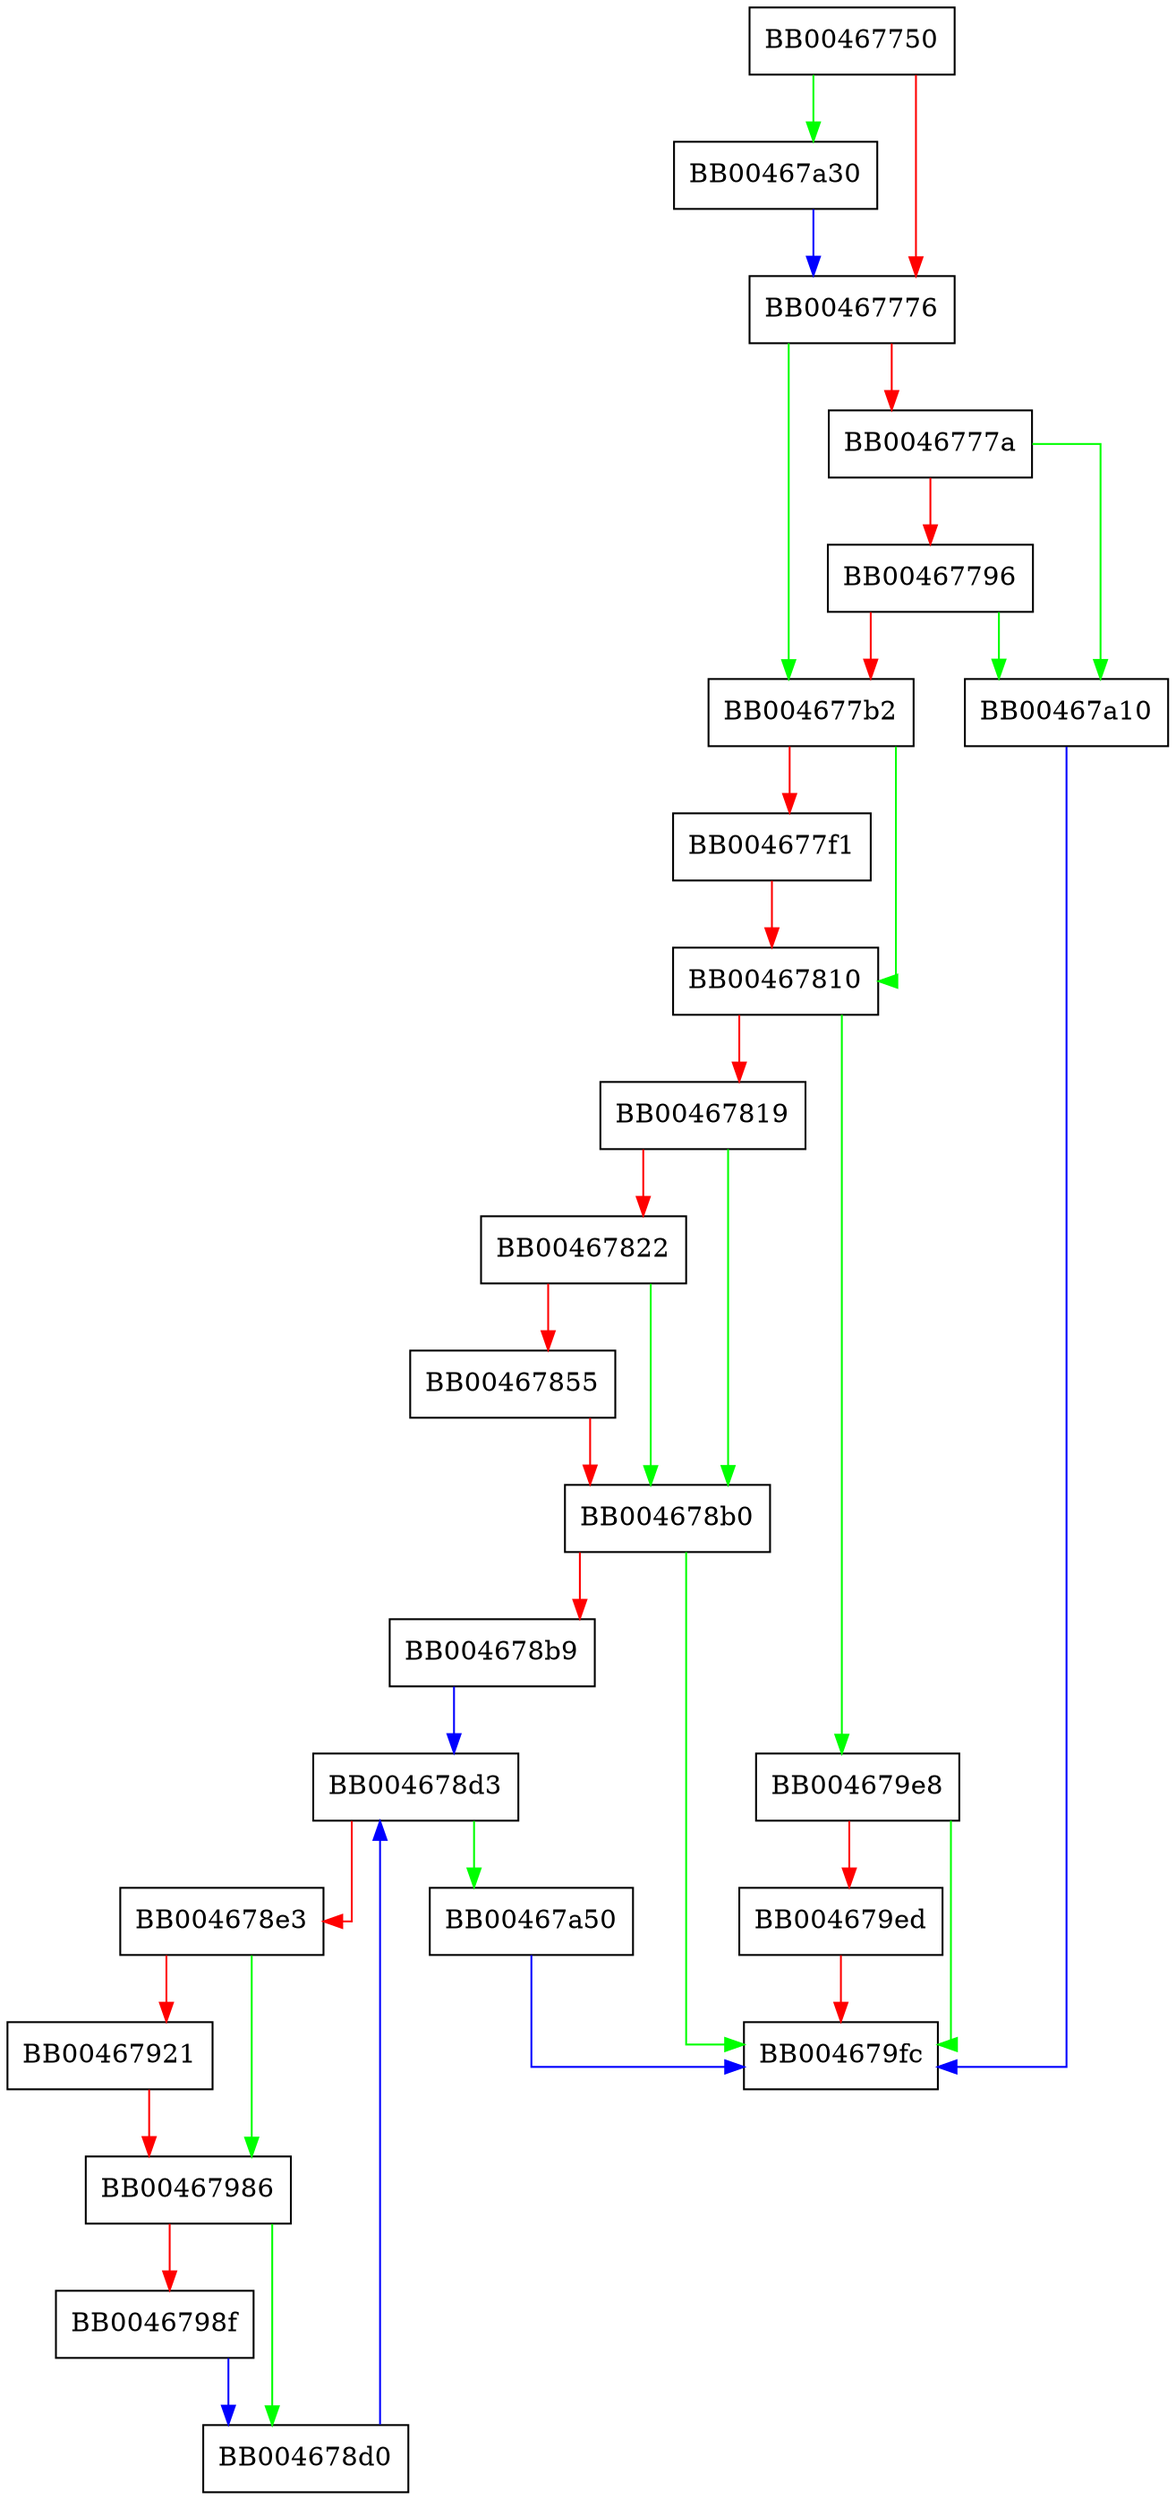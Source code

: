 digraph load_cert_certs {
  node [shape="box"];
  graph [splines=ortho];
  BB00467750 -> BB00467a30 [color="green"];
  BB00467750 -> BB00467776 [color="red"];
  BB00467776 -> BB004677b2 [color="green"];
  BB00467776 -> BB0046777a [color="red"];
  BB0046777a -> BB00467a10 [color="green"];
  BB0046777a -> BB00467796 [color="red"];
  BB00467796 -> BB00467a10 [color="green"];
  BB00467796 -> BB004677b2 [color="red"];
  BB004677b2 -> BB00467810 [color="green"];
  BB004677b2 -> BB004677f1 [color="red"];
  BB004677f1 -> BB00467810 [color="red"];
  BB00467810 -> BB004679e8 [color="green"];
  BB00467810 -> BB00467819 [color="red"];
  BB00467819 -> BB004678b0 [color="green"];
  BB00467819 -> BB00467822 [color="red"];
  BB00467822 -> BB004678b0 [color="green"];
  BB00467822 -> BB00467855 [color="red"];
  BB00467855 -> BB004678b0 [color="red"];
  BB004678b0 -> BB004679fc [color="green"];
  BB004678b0 -> BB004678b9 [color="red"];
  BB004678b9 -> BB004678d3 [color="blue"];
  BB004678d0 -> BB004678d3 [color="blue"];
  BB004678d3 -> BB00467a50 [color="green"];
  BB004678d3 -> BB004678e3 [color="red"];
  BB004678e3 -> BB00467986 [color="green"];
  BB004678e3 -> BB00467921 [color="red"];
  BB00467921 -> BB00467986 [color="red"];
  BB00467986 -> BB004678d0 [color="green"];
  BB00467986 -> BB0046798f [color="red"];
  BB0046798f -> BB004678d0 [color="blue"];
  BB004679e8 -> BB004679fc [color="green"];
  BB004679e8 -> BB004679ed [color="red"];
  BB004679ed -> BB004679fc [color="red"];
  BB00467a10 -> BB004679fc [color="blue"];
  BB00467a30 -> BB00467776 [color="blue"];
  BB00467a50 -> BB004679fc [color="blue"];
}